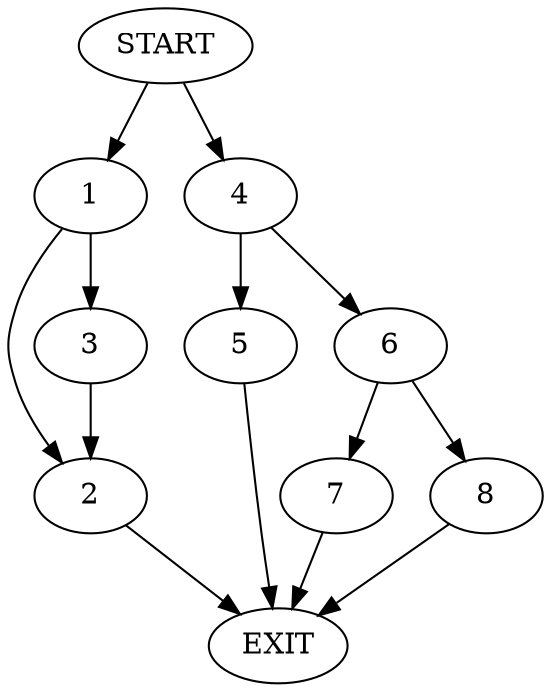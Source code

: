 digraph {
0 [label="START"]
9 [label="EXIT"]
0 -> 1
1 -> 2
1 -> 3
3 -> 2
2 -> 9
0 -> 4
4 -> 5
4 -> 6
5 -> 9
6 -> 7
6 -> 8
8 -> 9
7 -> 9
}
